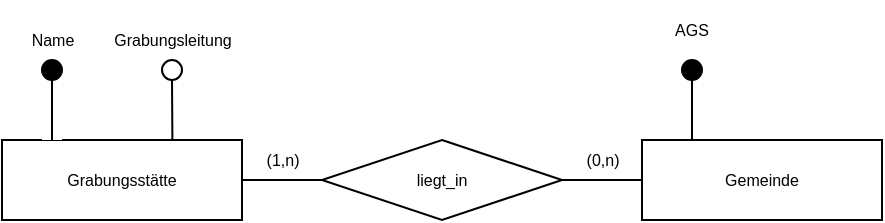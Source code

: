<mxfile version="18.0.6" type="github" pages="4">
  <diagram id="Isilk61riJuk_3efRaKQ" name="a)">
    <mxGraphModel dx="631" dy="426" grid="1" gridSize="10" guides="1" tooltips="1" connect="1" arrows="1" fold="1" page="1" pageScale="1" pageWidth="827" pageHeight="1169" math="0" shadow="0">
      <root>
        <mxCell id="0" />
        <mxCell id="1" parent="0" />
        <mxCell id="wDFAwCBo_EpdB7z5CxXP-26" value="Grabungsstätte" style="rounded=0;whiteSpace=wrap;html=1;sketch=0;fontSize=8;fillColor=#FFFFFF;" vertex="1" parent="1">
          <mxGeometry x="40" y="160" width="120" height="40" as="geometry" />
        </mxCell>
        <mxCell id="wDFAwCBo_EpdB7z5CxXP-27" value="Gemeinde" style="rounded=0;whiteSpace=wrap;html=1;sketch=0;fontSize=8;fillColor=#FFFFFF;" vertex="1" parent="1">
          <mxGeometry x="360" y="160" width="120" height="40" as="geometry" />
        </mxCell>
        <mxCell id="wDFAwCBo_EpdB7z5CxXP-28" value="liegt_in" style="rhombus;whiteSpace=wrap;html=1;rounded=0;sketch=0;fontSize=8;fillColor=#FFFFFF;" vertex="1" parent="1">
          <mxGeometry x="200" y="160" width="120" height="40" as="geometry" />
        </mxCell>
        <mxCell id="wDFAwCBo_EpdB7z5CxXP-30" value="(1,n)" style="endArrow=none;html=1;rounded=1;sketch=0;fontSize=8;curved=0;entryX=0;entryY=0.5;entryDx=0;entryDy=0;exitX=1;exitY=0.5;exitDx=0;exitDy=0;" edge="1" parent="1" source="wDFAwCBo_EpdB7z5CxXP-26" target="wDFAwCBo_EpdB7z5CxXP-28">
          <mxGeometry y="10" width="50" height="50" relative="1" as="geometry">
            <mxPoint x="110" y="270" as="sourcePoint" />
            <mxPoint x="160" y="220" as="targetPoint" />
            <mxPoint as="offset" />
          </mxGeometry>
        </mxCell>
        <mxCell id="wDFAwCBo_EpdB7z5CxXP-32" value="" style="group;fillColor=default;" vertex="1" connectable="0" parent="1">
          <mxGeometry x="60" y="120" width="10" height="40" as="geometry" />
        </mxCell>
        <mxCell id="wDFAwCBo_EpdB7z5CxXP-33" value="" style="ellipse;whiteSpace=wrap;html=1;aspect=fixed;rounded=0;sketch=0;fillColor=#000000;" vertex="1" parent="wDFAwCBo_EpdB7z5CxXP-32">
          <mxGeometry width="10" height="10" as="geometry" />
        </mxCell>
        <mxCell id="wDFAwCBo_EpdB7z5CxXP-34" value="Name" style="endArrow=none;html=1;rounded=1;sketch=0;curved=0;entryX=0.5;entryY=1;entryDx=0;entryDy=0;fontSize=8;" edge="1" parent="wDFAwCBo_EpdB7z5CxXP-32" target="wDFAwCBo_EpdB7z5CxXP-33">
          <mxGeometry x="1" y="20" width="50" height="50" relative="1" as="geometry">
            <mxPoint x="5" y="40" as="sourcePoint" />
            <mxPoint x="40" y="20" as="targetPoint" />
            <mxPoint x="20" y="-20" as="offset" />
          </mxGeometry>
        </mxCell>
        <mxCell id="wDFAwCBo_EpdB7z5CxXP-31" value="(0,n)" style="endArrow=none;html=1;rounded=1;sketch=0;fontSize=8;curved=0;entryX=0;entryY=0.5;entryDx=0;entryDy=0;exitX=1;exitY=0.5;exitDx=0;exitDy=0;" edge="1" parent="1" source="wDFAwCBo_EpdB7z5CxXP-28" target="wDFAwCBo_EpdB7z5CxXP-27">
          <mxGeometry y="10" width="50" height="50" relative="1" as="geometry">
            <mxPoint x="110" y="270" as="sourcePoint" />
            <mxPoint x="160" y="220" as="targetPoint" />
            <mxPoint as="offset" />
          </mxGeometry>
        </mxCell>
        <mxCell id="wDFAwCBo_EpdB7z5CxXP-35" value="" style="group" vertex="1" connectable="0" parent="1">
          <mxGeometry x="100" y="120" width="10" height="40" as="geometry" />
        </mxCell>
        <mxCell id="wDFAwCBo_EpdB7z5CxXP-36" value="" style="ellipse;whiteSpace=wrap;html=1;aspect=fixed;rounded=0;sketch=0;" vertex="1" parent="1">
          <mxGeometry x="120" y="120" width="10" height="10" as="geometry" />
        </mxCell>
        <mxCell id="wDFAwCBo_EpdB7z5CxXP-37" value="Grabungsleitung" style="endArrow=none;html=1;rounded=1;sketch=0;curved=0;entryX=0.5;entryY=1;entryDx=0;entryDy=0;fontSize=8;exitX=0.71;exitY=-0.005;exitDx=0;exitDy=0;exitPerimeter=0;" edge="1" parent="1" target="wDFAwCBo_EpdB7z5CxXP-36" source="wDFAwCBo_EpdB7z5CxXP-26">
          <mxGeometry x="1" y="20" width="50" height="50" relative="1" as="geometry">
            <mxPoint x="105" y="160" as="sourcePoint" />
            <mxPoint x="140" y="140" as="targetPoint" />
            <mxPoint x="20" y="-20" as="offset" />
          </mxGeometry>
        </mxCell>
        <mxCell id="wDFAwCBo_EpdB7z5CxXP-45" value="" style="group" vertex="1" connectable="0" parent="1">
          <mxGeometry x="380" y="120" width="10" height="40" as="geometry" />
        </mxCell>
        <mxCell id="wDFAwCBo_EpdB7z5CxXP-46" value="" style="ellipse;whiteSpace=wrap;html=1;aspect=fixed;rounded=0;sketch=0;fillColor=#000000;" vertex="1" parent="wDFAwCBo_EpdB7z5CxXP-45">
          <mxGeometry width="10" height="10" as="geometry" />
        </mxCell>
        <mxCell id="wDFAwCBo_EpdB7z5CxXP-47" value="" style="endArrow=none;html=1;rounded=1;sketch=0;curved=0;entryX=0.5;entryY=1;entryDx=0;entryDy=0;" edge="1" parent="wDFAwCBo_EpdB7z5CxXP-45" target="wDFAwCBo_EpdB7z5CxXP-46">
          <mxGeometry width="50" height="50" relative="1" as="geometry">
            <mxPoint x="5" y="40" as="sourcePoint" />
            <mxPoint x="40" y="20" as="targetPoint" />
          </mxGeometry>
        </mxCell>
        <mxCell id="wDFAwCBo_EpdB7z5CxXP-49" value="AGS" style="text;html=1;strokeColor=none;fillColor=none;align=center;verticalAlign=middle;whiteSpace=wrap;rounded=0;sketch=0;fontSize=8;" vertex="1" parent="1">
          <mxGeometry x="355" y="90" width="60" height="30" as="geometry" />
        </mxCell>
      </root>
    </mxGraphModel>
  </diagram>
  <diagram id="e6XcfzrVYUrC9JLfJSwB" name="b)">
    <mxGraphModel dx="1104" dy="745" grid="1" gridSize="10" guides="1" tooltips="1" connect="1" arrows="1" fold="1" page="1" pageScale="1" pageWidth="827" pageHeight="1169" math="0" shadow="0">
      <root>
        <mxCell id="0" />
        <mxCell id="1" parent="0" />
        <mxCell id="P5Ney5xTaXpBe97XnC4I-1" value="&lt;font style=&quot;font-size: 12px;&quot;&gt;Befund&lt;/font&gt;" style="rounded=0;whiteSpace=wrap;html=1;sketch=0;fontSize=8;fillColor=#FFFFFF;" vertex="1" parent="1">
          <mxGeometry x="440" y="160" width="120" height="40" as="geometry" />
        </mxCell>
        <mxCell id="P5Ney5xTaXpBe97XnC4I-2" value="eingeordnet_in" style="rhombus;whiteSpace=wrap;html=1;rounded=0;sketch=0;fontSize=12;fillColor=#FFFFFF;" vertex="1" parent="1">
          <mxGeometry x="440" y="280" width="120" height="80" as="geometry" />
        </mxCell>
        <mxCell id="P5Ney5xTaXpBe97XnC4I-3" value="" style="endArrow=none;html=1;rounded=1;sketch=0;fontSize=12;curved=0;entryX=0.25;entryY=1;entryDx=0;entryDy=0;exitX=0;exitY=0.5;exitDx=0;exitDy=0;" edge="1" parent="1" source="P5Ney5xTaXpBe97XnC4I-2" target="P5Ney5xTaXpBe97XnC4I-1">
          <mxGeometry width="50" height="50" relative="1" as="geometry">
            <mxPoint x="550" y="410" as="sourcePoint" />
            <mxPoint x="600" y="360" as="targetPoint" />
          </mxGeometry>
        </mxCell>
        <mxCell id="P5Ney5xTaXpBe97XnC4I-5" value="(0,1)" style="edgeLabel;html=1;align=center;verticalAlign=middle;resizable=0;points=[];fontSize=12;" vertex="1" connectable="0" parent="P5Ney5xTaXpBe97XnC4I-3">
          <mxGeometry x="0.271" y="-1" relative="1" as="geometry">
            <mxPoint as="offset" />
          </mxGeometry>
        </mxCell>
        <mxCell id="P5Ney5xTaXpBe97XnC4I-4" value="" style="endArrow=none;html=1;rounded=1;sketch=0;fontSize=12;curved=0;entryX=0.75;entryY=1;entryDx=0;entryDy=0;exitX=1;exitY=0.5;exitDx=0;exitDy=0;" edge="1" parent="1" source="P5Ney5xTaXpBe97XnC4I-2" target="P5Ney5xTaXpBe97XnC4I-1">
          <mxGeometry width="50" height="50" relative="1" as="geometry">
            <mxPoint x="550" y="410" as="sourcePoint" />
            <mxPoint x="600" y="360" as="targetPoint" />
          </mxGeometry>
        </mxCell>
        <mxCell id="P5Ney5xTaXpBe97XnC4I-6" value="(0,n)" style="edgeLabel;html=1;align=center;verticalAlign=middle;resizable=0;points=[];fontSize=12;" vertex="1" connectable="0" parent="P5Ney5xTaXpBe97XnC4I-4">
          <mxGeometry x="0.235" relative="1" as="geometry">
            <mxPoint x="-1" as="offset" />
          </mxGeometry>
        </mxCell>
        <mxCell id="P5Ney5xTaXpBe97XnC4I-7" value="" style="group" vertex="1" connectable="0" parent="1">
          <mxGeometry x="480" y="120" width="10" height="40" as="geometry" />
        </mxCell>
        <mxCell id="P5Ney5xTaXpBe97XnC4I-8" value="" style="ellipse;whiteSpace=wrap;html=1;aspect=fixed;rounded=0;sketch=0;" vertex="1" parent="P5Ney5xTaXpBe97XnC4I-7">
          <mxGeometry width="10" height="10" as="geometry" />
        </mxCell>
        <mxCell id="P5Ney5xTaXpBe97XnC4I-9" value="" style="endArrow=none;html=1;rounded=1;sketch=0;curved=0;entryX=0.5;entryY=1;entryDx=0;entryDy=0;" edge="1" parent="P5Ney5xTaXpBe97XnC4I-7" target="P5Ney5xTaXpBe97XnC4I-8">
          <mxGeometry width="50" height="50" relative="1" as="geometry">
            <mxPoint x="5" y="40" as="sourcePoint" />
            <mxPoint x="40" y="20" as="targetPoint" />
          </mxGeometry>
        </mxCell>
        <mxCell id="P5Ney5xTaXpBe97XnC4I-11" value="Kontext" style="text;html=1;strokeColor=none;fillColor=none;align=center;verticalAlign=middle;whiteSpace=wrap;rounded=0;sketch=0;fontSize=12;" vertex="1" parent="1">
          <mxGeometry x="455" y="90" width="60" height="30" as="geometry" />
        </mxCell>
        <mxCell id="P5Ney5xTaXpBe97XnC4I-12" value="Grabungsstätte" style="rounded=0;whiteSpace=wrap;html=1;sketch=0;fontSize=12;fillColor=#FFFFFF;" vertex="1" parent="1">
          <mxGeometry x="80" y="160" width="120" height="40" as="geometry" />
        </mxCell>
        <mxCell id="P5Ney5xTaXpBe97XnC4I-13" value="eingeteilt_in" style="rhombus;whiteSpace=wrap;html=1;rounded=0;sketch=0;fontSize=12;fillColor=#FFFFFF;" vertex="1" parent="1">
          <mxGeometry x="270" y="160" width="80" height="40" as="geometry" />
        </mxCell>
        <mxCell id="P5Ney5xTaXpBe97XnC4I-14" value="(0,n)" style="endArrow=none;html=1;rounded=1;sketch=0;fontSize=12;curved=0;exitX=1;exitY=0.5;exitDx=0;exitDy=0;entryX=0;entryY=0.5;entryDx=0;entryDy=0;" edge="1" parent="1" source="P5Ney5xTaXpBe97XnC4I-12" target="P5Ney5xTaXpBe97XnC4I-13">
          <mxGeometry x="-0.143" y="10" width="50" height="50" relative="1" as="geometry">
            <mxPoint x="260" y="330" as="sourcePoint" />
            <mxPoint x="310" y="280" as="targetPoint" />
            <mxPoint as="offset" />
          </mxGeometry>
        </mxCell>
        <mxCell id="P5Ney5xTaXpBe97XnC4I-15" value="(1,1)" style="endArrow=none;html=1;rounded=1;sketch=0;fontSize=12;curved=0;entryX=0;entryY=0.5;entryDx=0;entryDy=0;exitX=1;exitY=0.5;exitDx=0;exitDy=0;" edge="1" parent="1" source="P5Ney5xTaXpBe97XnC4I-13" target="P5Ney5xTaXpBe97XnC4I-1">
          <mxGeometry x="0.111" y="10" width="50" height="50" relative="1" as="geometry">
            <mxPoint x="260" y="330" as="sourcePoint" />
            <mxPoint x="310" y="280" as="targetPoint" />
            <mxPoint as="offset" />
          </mxGeometry>
        </mxCell>
      </root>
    </mxGraphModel>
  </diagram>
  <diagram id="re__wO6wbmrBV1JRbMnU" name="c)">
    <mxGraphModel dx="1104" dy="745" grid="1" gridSize="10" guides="1" tooltips="1" connect="1" arrows="1" fold="1" page="1" pageScale="1" pageWidth="827" pageHeight="1169" math="0" shadow="0">
      <root>
        <mxCell id="0" />
        <mxCell id="1" parent="0" />
        <mxCell id="koBZl5PBAnyBzW-WRGwM-1" value="Fund" style="rounded=0;whiteSpace=wrap;html=1;sketch=0;fontSize=12;fillColor=#FFFFFF;" vertex="1" parent="1">
          <mxGeometry x="360" y="120" width="80" height="40" as="geometry" />
        </mxCell>
        <mxCell id="koBZl5PBAnyBzW-WRGwM-5" value="Befund" style="rounded=0;whiteSpace=wrap;html=1;sketch=0;fontSize=12;fillColor=#FFFFFF;" vertex="1" parent="1">
          <mxGeometry x="40" y="120" width="80" height="40" as="geometry" />
        </mxCell>
        <mxCell id="koBZl5PBAnyBzW-WRGwM-6" value="Person" style="rounded=0;whiteSpace=wrap;html=1;sketch=0;fontSize=12;fillColor=#FFFFFF;" vertex="1" parent="1">
          <mxGeometry x="640" y="120" width="80" height="40" as="geometry" />
        </mxCell>
        <mxCell id="koBZl5PBAnyBzW-WRGwM-7" value="gefunden_in" style="rhombus;whiteSpace=wrap;html=1;rounded=0;sketch=0;fontSize=12;fillColor=#FFFFFF;" vertex="1" parent="1">
          <mxGeometry x="200" y="120" width="80" height="40" as="geometry" />
        </mxCell>
        <mxCell id="koBZl5PBAnyBzW-WRGwM-9" value="beteiligt" style="rhombus;whiteSpace=wrap;html=1;rounded=0;sketch=0;fontSize=12;fillColor=#FFFFFF;" vertex="1" parent="1">
          <mxGeometry x="500" y="120" width="80" height="40" as="geometry" />
        </mxCell>
        <mxCell id="koBZl5PBAnyBzW-WRGwM-10" value="" style="endArrow=none;html=1;rounded=1;sketch=0;fontSize=12;curved=0;entryX=0;entryY=0.5;entryDx=0;entryDy=0;exitX=1;exitY=0.5;exitDx=0;exitDy=0;" edge="1" parent="1" source="koBZl5PBAnyBzW-WRGwM-7" target="koBZl5PBAnyBzW-WRGwM-1">
          <mxGeometry width="50" height="50" relative="1" as="geometry">
            <mxPoint x="390" y="410" as="sourcePoint" />
            <mxPoint x="440" y="360" as="targetPoint" />
          </mxGeometry>
        </mxCell>
        <mxCell id="koBZl5PBAnyBzW-WRGwM-14" value="(1,1)" style="edgeLabel;html=1;align=center;verticalAlign=middle;resizable=0;points=[];fontSize=12;" vertex="1" connectable="0" parent="koBZl5PBAnyBzW-WRGwM-10">
          <mxGeometry x="0.35" y="1" relative="1" as="geometry">
            <mxPoint x="-14" y="-9" as="offset" />
          </mxGeometry>
        </mxCell>
        <mxCell id="koBZl5PBAnyBzW-WRGwM-15" value="(0,n)" style="endArrow=none;html=1;rounded=1;sketch=0;fontSize=12;curved=0;entryX=0;entryY=0.5;entryDx=0;entryDy=0;exitX=1;exitY=0.5;exitDx=0;exitDy=0;" edge="1" parent="1" source="koBZl5PBAnyBzW-WRGwM-5" target="koBZl5PBAnyBzW-WRGwM-7">
          <mxGeometry y="10" width="50" height="50" relative="1" as="geometry">
            <mxPoint x="390" y="410" as="sourcePoint" />
            <mxPoint x="440" y="360" as="targetPoint" />
            <mxPoint as="offset" />
          </mxGeometry>
        </mxCell>
        <mxCell id="o3Qftsyq15_QHEIRzHX7-2" value="(0,n)" style="endArrow=none;html=1;rounded=1;sketch=0;fontSize=12;curved=0;entryX=0;entryY=0.5;entryDx=0;entryDy=0;exitX=1;exitY=0.5;exitDx=0;exitDy=0;" edge="1" parent="1" source="koBZl5PBAnyBzW-WRGwM-9" target="koBZl5PBAnyBzW-WRGwM-6">
          <mxGeometry y="10" width="50" height="50" relative="1" as="geometry">
            <mxPoint x="390" y="360" as="sourcePoint" />
            <mxPoint x="440" y="310" as="targetPoint" />
            <mxPoint as="offset" />
          </mxGeometry>
        </mxCell>
        <mxCell id="o3Qftsyq15_QHEIRzHX7-3" value="(1,n)" style="endArrow=none;html=1;rounded=1;sketch=0;fontSize=12;curved=0;entryX=0;entryY=0.5;entryDx=0;entryDy=0;exitX=1;exitY=0.5;exitDx=0;exitDy=0;" edge="1" parent="1" source="koBZl5PBAnyBzW-WRGwM-1" target="koBZl5PBAnyBzW-WRGwM-9">
          <mxGeometry y="10" width="50" height="50" relative="1" as="geometry">
            <mxPoint x="390" y="360" as="sourcePoint" />
            <mxPoint x="440" y="310" as="targetPoint" />
            <mxPoint as="offset" />
          </mxGeometry>
        </mxCell>
        <mxCell id="o3Qftsyq15_QHEIRzHX7-4" value="" style="group" vertex="1" connectable="0" parent="1">
          <mxGeometry x="370" y="80" width="10" height="40" as="geometry" />
        </mxCell>
        <mxCell id="o3Qftsyq15_QHEIRzHX7-5" value="" style="ellipse;whiteSpace=wrap;html=1;aspect=fixed;rounded=0;sketch=0;fillColor=#000000;" vertex="1" parent="o3Qftsyq15_QHEIRzHX7-4">
          <mxGeometry width="10" height="10" as="geometry" />
        </mxCell>
        <mxCell id="o3Qftsyq15_QHEIRzHX7-6" value="" style="endArrow=none;html=1;rounded=1;sketch=0;curved=0;entryX=0.5;entryY=1;entryDx=0;entryDy=0;" edge="1" parent="o3Qftsyq15_QHEIRzHX7-4" target="o3Qftsyq15_QHEIRzHX7-5">
          <mxGeometry width="50" height="50" relative="1" as="geometry">
            <mxPoint x="5" y="40" as="sourcePoint" />
            <mxPoint x="40" y="20" as="targetPoint" />
          </mxGeometry>
        </mxCell>
        <mxCell id="o3Qftsyq15_QHEIRzHX7-8" value="Fundnummer" style="text;html=1;strokeColor=none;fillColor=none;align=center;verticalAlign=middle;whiteSpace=wrap;rounded=0;sketch=0;fontSize=12;" vertex="1" parent="1">
          <mxGeometry x="345" y="50" width="60" height="30" as="geometry" />
        </mxCell>
        <mxCell id="o3Qftsyq15_QHEIRzHX7-9" value="" style="group" vertex="1" connectable="0" parent="1">
          <mxGeometry x="420" y="80" width="10" height="40" as="geometry" />
        </mxCell>
        <mxCell id="o3Qftsyq15_QHEIRzHX7-10" value="" style="ellipse;whiteSpace=wrap;html=1;aspect=fixed;rounded=0;sketch=0;" vertex="1" parent="o3Qftsyq15_QHEIRzHX7-9">
          <mxGeometry width="10" height="10" as="geometry" />
        </mxCell>
        <mxCell id="o3Qftsyq15_QHEIRzHX7-11" value="" style="endArrow=none;html=1;rounded=1;sketch=0;curved=0;entryX=0.5;entryY=1;entryDx=0;entryDy=0;" edge="1" parent="o3Qftsyq15_QHEIRzHX7-9" target="o3Qftsyq15_QHEIRzHX7-10">
          <mxGeometry width="50" height="50" relative="1" as="geometry">
            <mxPoint x="5" y="40" as="sourcePoint" />
            <mxPoint x="40" y="20" as="targetPoint" />
          </mxGeometry>
        </mxCell>
        <mxCell id="o3Qftsyq15_QHEIRzHX7-12" value="Zeitpunkt" style="text;html=1;strokeColor=none;fillColor=none;align=center;verticalAlign=middle;whiteSpace=wrap;rounded=0;sketch=0;fontSize=12;" vertex="1" parent="1">
          <mxGeometry x="395" y="60" width="60" height="30" as="geometry" />
        </mxCell>
        <mxCell id="o3Qftsyq15_QHEIRzHX7-18" value="" style="endArrow=none;html=1;rounded=1;sketch=0;curved=0;exitX=0.5;exitY=1;exitDx=0;exitDy=0;" edge="1" parent="1" source="koBZl5PBAnyBzW-WRGwM-1">
          <mxGeometry width="50" height="50" relative="1" as="geometry">
            <mxPoint x="585" y="70" as="sourcePoint" />
            <mxPoint x="400" y="220" as="targetPoint" />
          </mxGeometry>
        </mxCell>
        <mxCell id="o3Qftsyq15_QHEIRzHX7-17" value="" style="ellipse;whiteSpace=wrap;html=1;aspect=fixed;rounded=0;sketch=0;" vertex="1" parent="1">
          <mxGeometry x="395" y="220" width="10" height="10" as="geometry" />
        </mxCell>
        <mxCell id="o3Qftsyq15_QHEIRzHX7-20" value="Beschreibung" style="text;html=1;strokeColor=none;fillColor=none;align=center;verticalAlign=middle;whiteSpace=wrap;rounded=0;sketch=0;fontSize=12;" vertex="1" parent="1">
          <mxGeometry x="370" y="220" width="60" height="30" as="geometry" />
        </mxCell>
        <mxCell id="o3Qftsyq15_QHEIRzHX7-26" value="" style="group" vertex="1" connectable="0" parent="1">
          <mxGeometry x="235" y="80" width="10" height="40" as="geometry" />
        </mxCell>
        <mxCell id="o3Qftsyq15_QHEIRzHX7-27" value="" style="ellipse;whiteSpace=wrap;html=1;aspect=fixed;rounded=0;sketch=0;" vertex="1" parent="o3Qftsyq15_QHEIRzHX7-26">
          <mxGeometry width="10" height="10" as="geometry" />
        </mxCell>
        <mxCell id="o3Qftsyq15_QHEIRzHX7-28" value="" style="endArrow=none;html=1;rounded=1;sketch=0;curved=0;entryX=0.5;entryY=1;entryDx=0;entryDy=0;" edge="1" parent="o3Qftsyq15_QHEIRzHX7-26" target="o3Qftsyq15_QHEIRzHX7-27">
          <mxGeometry width="50" height="50" relative="1" as="geometry">
            <mxPoint x="5" y="40" as="sourcePoint" />
            <mxPoint x="40" y="20" as="targetPoint" />
          </mxGeometry>
        </mxCell>
        <mxCell id="o3Qftsyq15_QHEIRzHX7-29" value="Lage" style="text;html=1;strokeColor=none;fillColor=none;align=center;verticalAlign=middle;whiteSpace=wrap;rounded=0;sketch=0;fontSize=12;" vertex="1" parent="1">
          <mxGeometry x="210" y="50" width="60" height="30" as="geometry" />
        </mxCell>
      </root>
    </mxGraphModel>
  </diagram>
  <diagram id="ePhKZ8z0kClIrwKeH5vd" name="d)">
    <mxGraphModel dx="1104" dy="745" grid="1" gridSize="10" guides="1" tooltips="1" connect="1" arrows="1" fold="1" page="1" pageScale="1" pageWidth="827" pageHeight="1169" math="0" shadow="0">
      <root>
        <mxCell id="0" />
        <mxCell id="1" parent="0" />
        <mxCell id="Gliy-koTwRLue0TeqMmE-1" value="Fund" style="rounded=0;whiteSpace=wrap;html=1;sketch=0;fontSize=12;fillColor=#FFFFFF;" vertex="1" parent="1">
          <mxGeometry x="120" y="120" width="80" height="40" as="geometry" />
        </mxCell>
        <mxCell id="Gliy-koTwRLue0TeqMmE-2" value="Fundzettel" style="rounded=0;whiteSpace=wrap;html=1;sketch=0;fontSize=12;fillColor=#FFFFFF;" vertex="1" parent="1">
          <mxGeometry x="440" y="120" width="80" height="40" as="geometry" />
        </mxCell>
        <mxCell id="Gliy-koTwRLue0TeqMmE-3" value="melden_von" style="rhombus;whiteSpace=wrap;html=1;rounded=0;sketch=0;fontSize=12;fillColor=#FFFFFF;" vertex="1" parent="1">
          <mxGeometry x="260" y="120" width="120" height="40" as="geometry" />
        </mxCell>
        <mxCell id="Gliy-koTwRLue0TeqMmE-4" value="(1,1)" style="endArrow=none;html=1;rounded=1;sketch=0;fontSize=12;curved=0;entryX=0;entryY=0.5;entryDx=0;entryDy=0;exitX=1;exitY=0.5;exitDx=0;exitDy=0;" edge="1" parent="1" source="Gliy-koTwRLue0TeqMmE-1" target="Gliy-koTwRLue0TeqMmE-3">
          <mxGeometry y="10" width="50" height="50" relative="1" as="geometry">
            <mxPoint x="390" y="410" as="sourcePoint" />
            <mxPoint x="440" y="360" as="targetPoint" />
            <mxPoint as="offset" />
          </mxGeometry>
        </mxCell>
        <mxCell id="Gliy-koTwRLue0TeqMmE-5" value="(0,n)" style="endArrow=none;html=1;rounded=1;sketch=0;fontSize=12;curved=0;entryX=0;entryY=0.5;entryDx=0;entryDy=0;exitX=1;exitY=0.5;exitDx=0;exitDy=0;" edge="1" parent="1" source="Gliy-koTwRLue0TeqMmE-3" target="Gliy-koTwRLue0TeqMmE-2">
          <mxGeometry y="10" width="50" height="50" relative="1" as="geometry">
            <mxPoint x="390" y="410" as="sourcePoint" />
            <mxPoint x="440" y="360" as="targetPoint" />
            <mxPoint as="offset" />
          </mxGeometry>
        </mxCell>
        <mxCell id="Gliy-koTwRLue0TeqMmE-11" value="" style="group" vertex="1" connectable="0" parent="1">
          <mxGeometry x="315" y="80" width="10" height="40" as="geometry" />
        </mxCell>
        <mxCell id="Gliy-koTwRLue0TeqMmE-12" value="" style="ellipse;whiteSpace=wrap;html=1;aspect=fixed;rounded=0;sketch=0;" vertex="1" parent="Gliy-koTwRLue0TeqMmE-11">
          <mxGeometry width="10" height="10" as="geometry" />
        </mxCell>
        <mxCell id="Gliy-koTwRLue0TeqMmE-13" value="" style="endArrow=none;html=1;rounded=1;sketch=0;curved=0;entryX=0.5;entryY=1;entryDx=0;entryDy=0;" edge="1" parent="Gliy-koTwRLue0TeqMmE-11" target="Gliy-koTwRLue0TeqMmE-12">
          <mxGeometry width="50" height="50" relative="1" as="geometry">
            <mxPoint x="5" y="40" as="sourcePoint" />
            <mxPoint x="40" y="20" as="targetPoint" />
          </mxGeometry>
        </mxCell>
        <mxCell id="Gliy-koTwRLue0TeqMmE-14" value="Amt" style="text;html=1;strokeColor=none;fillColor=none;align=center;verticalAlign=middle;whiteSpace=wrap;rounded=0;sketch=0;fontSize=12;" vertex="1" parent="1">
          <mxGeometry x="290" y="50" width="60" height="30" as="geometry" />
        </mxCell>
        <mxCell id="Gliy-koTwRLue0TeqMmE-15" value="" style="group" vertex="1" connectable="0" parent="1">
          <mxGeometry x="450" y="80" width="10" height="40" as="geometry" />
        </mxCell>
        <mxCell id="Gliy-koTwRLue0TeqMmE-16" value="" style="ellipse;whiteSpace=wrap;html=1;aspect=fixed;rounded=0;sketch=0;fillColor=#000000;" vertex="1" parent="Gliy-koTwRLue0TeqMmE-15">
          <mxGeometry width="10" height="10" as="geometry" />
        </mxCell>
        <mxCell id="Gliy-koTwRLue0TeqMmE-17" value="" style="endArrow=none;html=1;rounded=1;sketch=0;curved=0;entryX=0.5;entryY=1;entryDx=0;entryDy=0;" edge="1" parent="Gliy-koTwRLue0TeqMmE-15" target="Gliy-koTwRLue0TeqMmE-16">
          <mxGeometry width="50" height="50" relative="1" as="geometry">
            <mxPoint x="5" y="40" as="sourcePoint" />
            <mxPoint x="40" y="20" as="targetPoint" />
          </mxGeometry>
        </mxCell>
        <mxCell id="Gliy-koTwRLue0TeqMmE-18" value="Fundzettelnummer" style="text;html=1;strokeColor=none;fillColor=none;align=center;verticalAlign=middle;whiteSpace=wrap;rounded=0;sketch=0;fontSize=12;" vertex="1" parent="1">
          <mxGeometry x="425" y="50" width="60" height="30" as="geometry" />
        </mxCell>
        <mxCell id="Gliy-koTwRLue0TeqMmE-19" value="" style="group" vertex="1" connectable="0" parent="1">
          <mxGeometry x="485" y="80" width="25" height="40" as="geometry" />
        </mxCell>
        <mxCell id="Gliy-koTwRLue0TeqMmE-20" value="" style="ellipse;whiteSpace=wrap;html=1;aspect=fixed;rounded=0;sketch=0;" vertex="1" parent="Gliy-koTwRLue0TeqMmE-19">
          <mxGeometry width="10" height="10" as="geometry" />
        </mxCell>
        <mxCell id="Gliy-koTwRLue0TeqMmE-21" value="" style="endArrow=none;html=1;rounded=1;sketch=0;curved=0;entryX=0.5;entryY=1;entryDx=0;entryDy=0;" edge="1" parent="Gliy-koTwRLue0TeqMmE-19" target="Gliy-koTwRLue0TeqMmE-20">
          <mxGeometry width="50" height="50" relative="1" as="geometry">
            <mxPoint x="5" y="40" as="sourcePoint" />
            <mxPoint x="40" y="20" as="targetPoint" />
          </mxGeometry>
        </mxCell>
        <mxCell id="Gliy-koTwRLue0TeqMmE-26" value="Befund" style="text;html=1;strokeColor=none;fillColor=none;align=center;verticalAlign=middle;whiteSpace=wrap;rounded=0;sketch=0;fontSize=12;" vertex="1" parent="Gliy-koTwRLue0TeqMmE-19">
          <mxGeometry x="-35" y="10" width="60" height="30" as="geometry" />
        </mxCell>
        <mxCell id="Gliy-koTwRLue0TeqMmE-22" value="" style="group" vertex="1" connectable="0" parent="1">
          <mxGeometry x="510" y="80" width="10" height="40" as="geometry" />
        </mxCell>
        <mxCell id="Gliy-koTwRLue0TeqMmE-23" value="" style="ellipse;whiteSpace=wrap;html=1;aspect=fixed;rounded=0;sketch=0;" vertex="1" parent="Gliy-koTwRLue0TeqMmE-22">
          <mxGeometry width="10" height="10" as="geometry" />
        </mxCell>
        <mxCell id="Gliy-koTwRLue0TeqMmE-24" value="" style="endArrow=none;html=1;rounded=1;sketch=0;curved=0;entryX=0.5;entryY=1;entryDx=0;entryDy=0;" edge="1" parent="Gliy-koTwRLue0TeqMmE-22" target="Gliy-koTwRLue0TeqMmE-23">
          <mxGeometry width="50" height="50" relative="1" as="geometry">
            <mxPoint x="5" y="40" as="sourcePoint" />
            <mxPoint x="40" y="20" as="targetPoint" />
          </mxGeometry>
        </mxCell>
        <mxCell id="Gliy-koTwRLue0TeqMmE-25" value="Grabungsstätte" style="text;html=1;strokeColor=none;fillColor=none;align=center;verticalAlign=middle;whiteSpace=wrap;rounded=0;sketch=0;fontSize=12;" vertex="1" parent="1">
          <mxGeometry x="520" y="85" width="60" height="30" as="geometry" />
        </mxCell>
      </root>
    </mxGraphModel>
  </diagram>
</mxfile>
